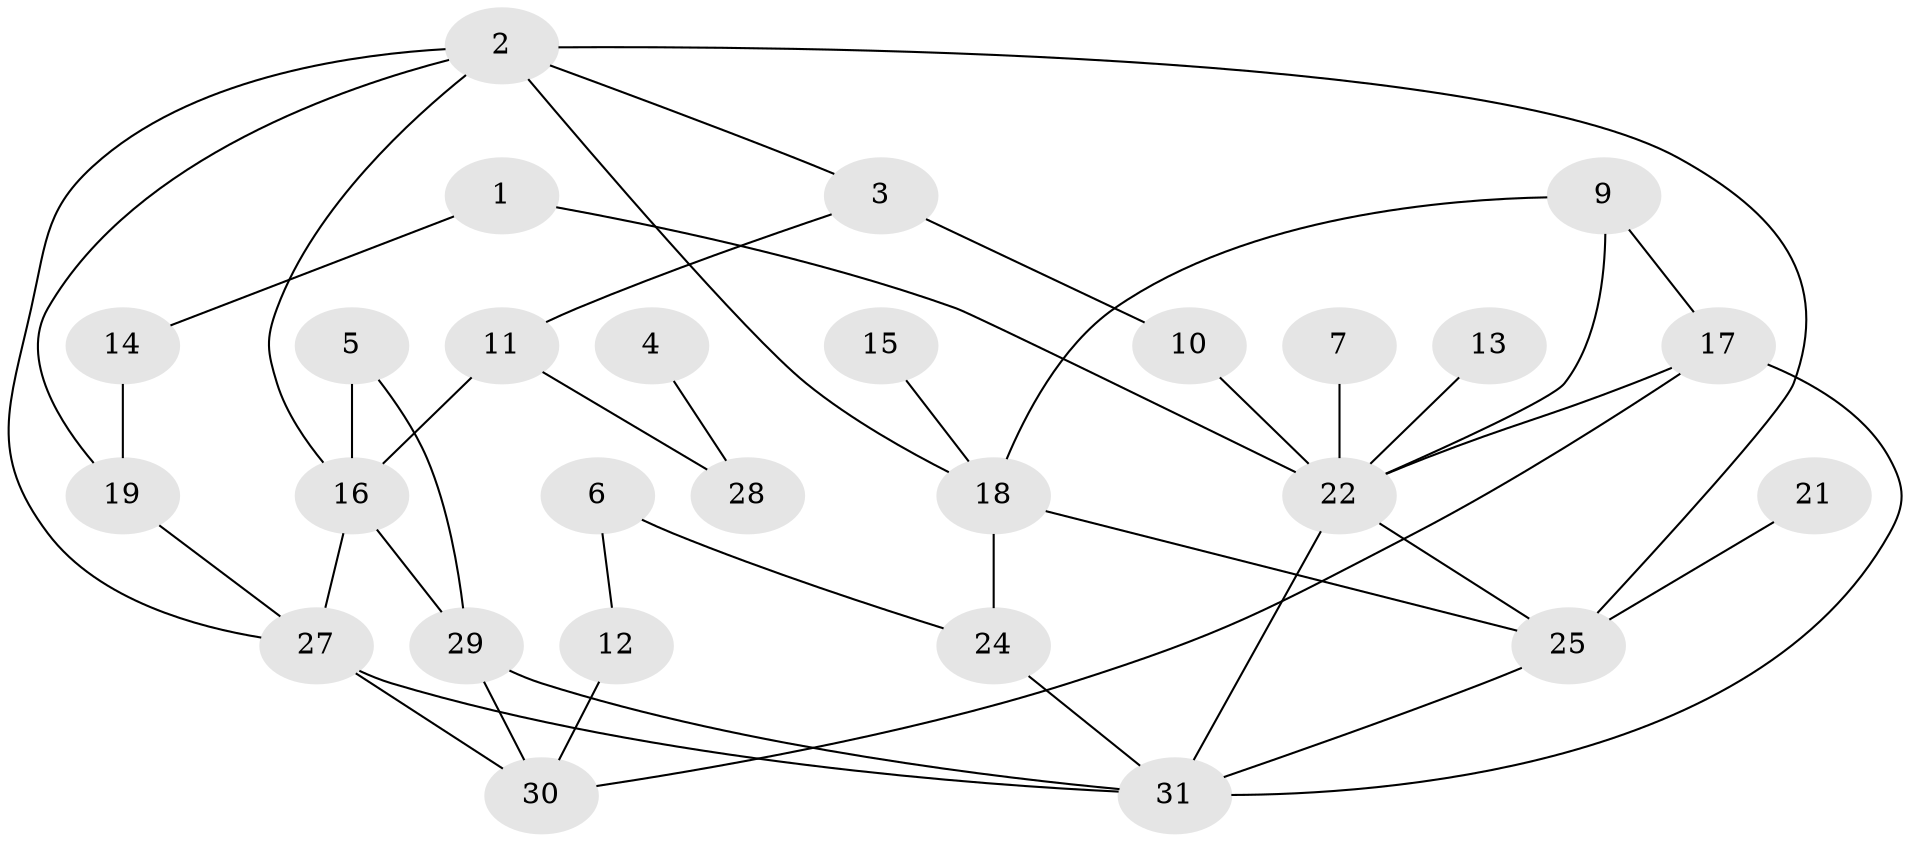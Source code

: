 // original degree distribution, {3: 0.265625, 1: 0.234375, 2: 0.25, 4: 0.0625, 5: 0.09375, 0: 0.078125, 6: 0.015625}
// Generated by graph-tools (version 1.1) at 2025/25/03/09/25 03:25:13]
// undirected, 27 vertices, 43 edges
graph export_dot {
graph [start="1"]
  node [color=gray90,style=filled];
  1;
  2;
  3;
  4;
  5;
  6;
  7;
  9;
  10;
  11;
  12;
  13;
  14;
  15;
  16;
  17;
  18;
  19;
  21;
  22;
  24;
  25;
  27;
  28;
  29;
  30;
  31;
  1 -- 14 [weight=1.0];
  1 -- 22 [weight=1.0];
  2 -- 3 [weight=1.0];
  2 -- 16 [weight=1.0];
  2 -- 18 [weight=1.0];
  2 -- 19 [weight=1.0];
  2 -- 25 [weight=1.0];
  2 -- 27 [weight=1.0];
  3 -- 10 [weight=1.0];
  3 -- 11 [weight=1.0];
  4 -- 28 [weight=1.0];
  5 -- 16 [weight=1.0];
  5 -- 29 [weight=1.0];
  6 -- 12 [weight=1.0];
  6 -- 24 [weight=1.0];
  7 -- 22 [weight=1.0];
  9 -- 17 [weight=1.0];
  9 -- 18 [weight=1.0];
  9 -- 22 [weight=1.0];
  10 -- 22 [weight=1.0];
  11 -- 16 [weight=1.0];
  11 -- 28 [weight=1.0];
  12 -- 30 [weight=1.0];
  13 -- 22 [weight=1.0];
  14 -- 19 [weight=1.0];
  15 -- 18 [weight=1.0];
  16 -- 27 [weight=1.0];
  16 -- 29 [weight=1.0];
  17 -- 22 [weight=1.0];
  17 -- 30 [weight=1.0];
  17 -- 31 [weight=1.0];
  18 -- 24 [weight=1.0];
  18 -- 25 [weight=1.0];
  19 -- 27 [weight=1.0];
  21 -- 25 [weight=1.0];
  22 -- 25 [weight=1.0];
  22 -- 31 [weight=1.0];
  24 -- 31 [weight=1.0];
  25 -- 31 [weight=1.0];
  27 -- 30 [weight=1.0];
  27 -- 31 [weight=1.0];
  29 -- 30 [weight=1.0];
  29 -- 31 [weight=1.0];
}
